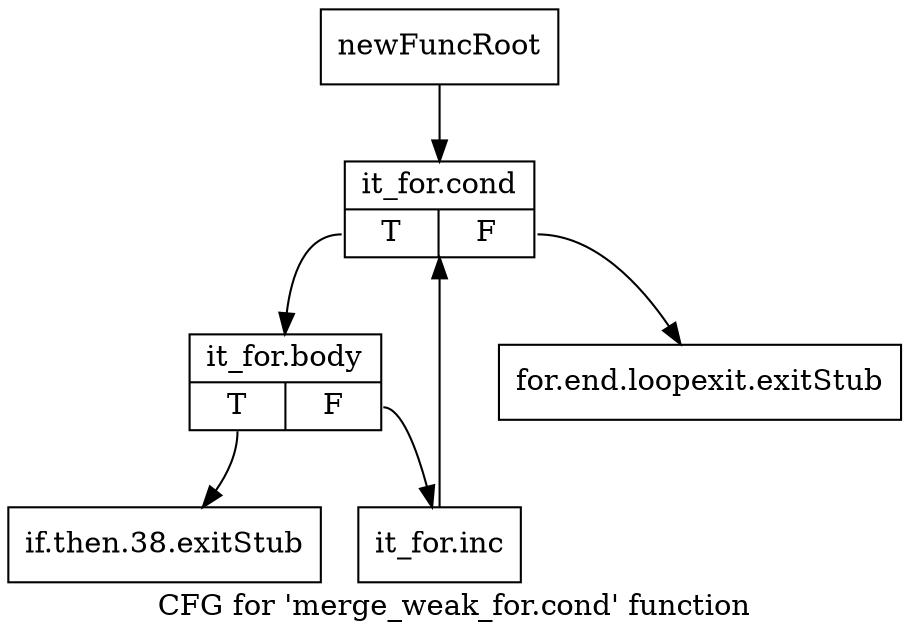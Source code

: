 digraph "CFG for 'merge_weak_for.cond' function" {
	label="CFG for 'merge_weak_for.cond' function";

	Node0xc669490 [shape=record,label="{newFuncRoot}"];
	Node0xc669490 -> Node0xc669580;
	Node0xc6694e0 [shape=record,label="{for.end.loopexit.exitStub}"];
	Node0xc669530 [shape=record,label="{if.then.38.exitStub}"];
	Node0xc669580 [shape=record,label="{it_for.cond|{<s0>T|<s1>F}}"];
	Node0xc669580:s0 -> Node0xc6695d0;
	Node0xc669580:s1 -> Node0xc6694e0;
	Node0xc6695d0 [shape=record,label="{it_for.body|{<s0>T|<s1>F}}"];
	Node0xc6695d0:s0 -> Node0xc669530;
	Node0xc6695d0:s1 -> Node0xc669620;
	Node0xc669620 [shape=record,label="{it_for.inc}"];
	Node0xc669620 -> Node0xc669580;
}

